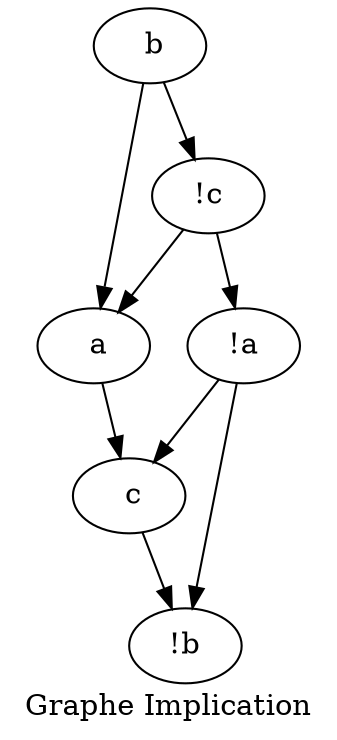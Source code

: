 digraph {
label="Graphe Implication";

" b"  -> " a";
"!c"  -> " a";
" a"  -> " c";
"!a"  -> " c";
"!c"  -> "!a";
" c"  -> "!b";
"!a"  -> "!b";
" b"  -> "!c";
}